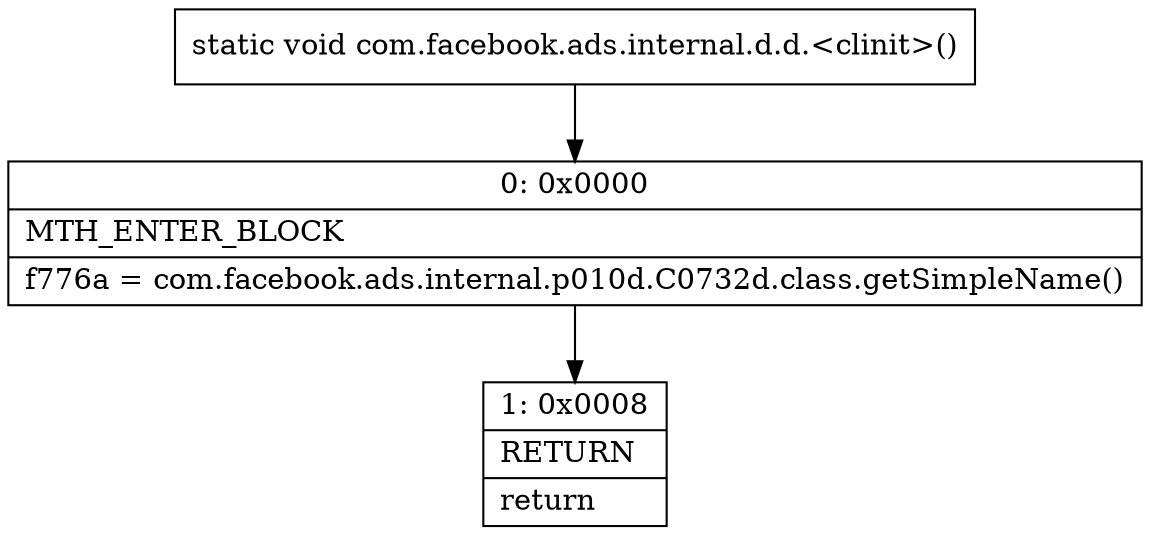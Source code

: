 digraph "CFG forcom.facebook.ads.internal.d.d.\<clinit\>()V" {
Node_0 [shape=record,label="{0\:\ 0x0000|MTH_ENTER_BLOCK\l|f776a = com.facebook.ads.internal.p010d.C0732d.class.getSimpleName()\l}"];
Node_1 [shape=record,label="{1\:\ 0x0008|RETURN\l|return\l}"];
MethodNode[shape=record,label="{static void com.facebook.ads.internal.d.d.\<clinit\>() }"];
MethodNode -> Node_0;
Node_0 -> Node_1;
}

